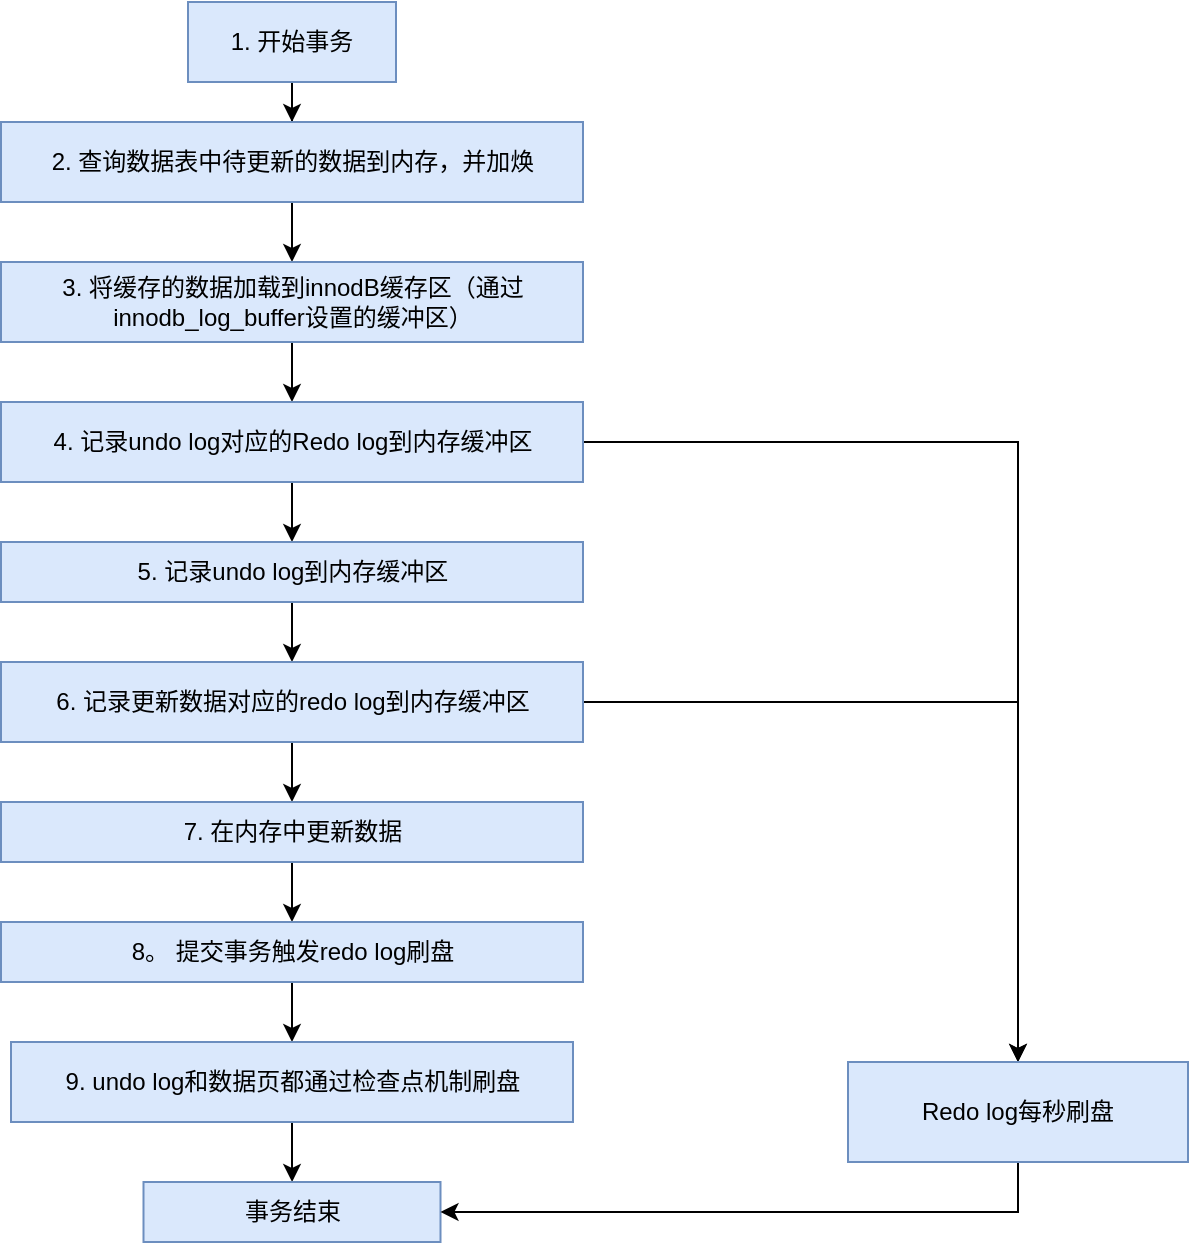 <mxfile version="24.8.3">
  <diagram name="第 1 页" id="tWmtQmRMFnt8Sa2dvdHU">
    <mxGraphModel dx="1415" dy="713" grid="1" gridSize="10" guides="1" tooltips="1" connect="1" arrows="1" fold="1" page="1" pageScale="1" pageWidth="827" pageHeight="1169" math="0" shadow="0">
      <root>
        <mxCell id="0" />
        <mxCell id="1" parent="0" />
        <mxCell id="bEMPPqINTHEcLDiYPaIL-3" value="" style="edgeStyle=orthogonalEdgeStyle;rounded=0;orthogonalLoop=1;jettySize=auto;html=1;" edge="1" parent="1" source="bEMPPqINTHEcLDiYPaIL-1" target="bEMPPqINTHEcLDiYPaIL-2">
          <mxGeometry relative="1" as="geometry" />
        </mxCell>
        <mxCell id="bEMPPqINTHEcLDiYPaIL-1" value="1. 开始事务" style="rounded=0;whiteSpace=wrap;html=1;fillColor=#dae8fc;strokeColor=#6c8ebf;" vertex="1" parent="1">
          <mxGeometry x="370" y="190" width="104" height="40" as="geometry" />
        </mxCell>
        <mxCell id="bEMPPqINTHEcLDiYPaIL-5" value="" style="edgeStyle=orthogonalEdgeStyle;rounded=0;orthogonalLoop=1;jettySize=auto;html=1;" edge="1" parent="1" source="bEMPPqINTHEcLDiYPaIL-2" target="bEMPPqINTHEcLDiYPaIL-4">
          <mxGeometry relative="1" as="geometry" />
        </mxCell>
        <mxCell id="bEMPPqINTHEcLDiYPaIL-2" value="2. 查询数据表中待更新的数据到内存，并加焕" style="rounded=0;whiteSpace=wrap;html=1;fillColor=#dae8fc;strokeColor=#6c8ebf;" vertex="1" parent="1">
          <mxGeometry x="276.5" y="250" width="291" height="40" as="geometry" />
        </mxCell>
        <mxCell id="bEMPPqINTHEcLDiYPaIL-7" value="" style="edgeStyle=orthogonalEdgeStyle;rounded=0;orthogonalLoop=1;jettySize=auto;html=1;" edge="1" parent="1" source="bEMPPqINTHEcLDiYPaIL-4" target="bEMPPqINTHEcLDiYPaIL-6">
          <mxGeometry relative="1" as="geometry" />
        </mxCell>
        <mxCell id="bEMPPqINTHEcLDiYPaIL-4" value="3. 将缓存的数据加载到innodB缓存区（通过innodb_log_buffer设置的缓冲区）" style="rounded=0;whiteSpace=wrap;html=1;fillColor=#dae8fc;strokeColor=#6c8ebf;" vertex="1" parent="1">
          <mxGeometry x="276.5" y="320" width="291" height="40" as="geometry" />
        </mxCell>
        <mxCell id="bEMPPqINTHEcLDiYPaIL-9" value="" style="edgeStyle=orthogonalEdgeStyle;rounded=0;orthogonalLoop=1;jettySize=auto;html=1;" edge="1" parent="1" source="bEMPPqINTHEcLDiYPaIL-6" target="bEMPPqINTHEcLDiYPaIL-8">
          <mxGeometry relative="1" as="geometry" />
        </mxCell>
        <mxCell id="bEMPPqINTHEcLDiYPaIL-22" style="edgeStyle=orthogonalEdgeStyle;rounded=0;orthogonalLoop=1;jettySize=auto;html=1;entryX=0.5;entryY=0;entryDx=0;entryDy=0;" edge="1" parent="1" source="bEMPPqINTHEcLDiYPaIL-6" target="bEMPPqINTHEcLDiYPaIL-21">
          <mxGeometry relative="1" as="geometry" />
        </mxCell>
        <mxCell id="bEMPPqINTHEcLDiYPaIL-6" value="4. 记录undo log对应的Redo log到内存缓冲区" style="rounded=0;whiteSpace=wrap;html=1;fillColor=#dae8fc;strokeColor=#6c8ebf;" vertex="1" parent="1">
          <mxGeometry x="276.5" y="390" width="291" height="40" as="geometry" />
        </mxCell>
        <mxCell id="bEMPPqINTHEcLDiYPaIL-11" value="" style="edgeStyle=orthogonalEdgeStyle;rounded=0;orthogonalLoop=1;jettySize=auto;html=1;" edge="1" parent="1" source="bEMPPqINTHEcLDiYPaIL-8" target="bEMPPqINTHEcLDiYPaIL-10">
          <mxGeometry relative="1" as="geometry" />
        </mxCell>
        <mxCell id="bEMPPqINTHEcLDiYPaIL-8" value="5. 记录undo log到内存缓冲区" style="rounded=0;whiteSpace=wrap;html=1;fillColor=#dae8fc;strokeColor=#6c8ebf;" vertex="1" parent="1">
          <mxGeometry x="276.5" y="460" width="291" height="30" as="geometry" />
        </mxCell>
        <mxCell id="bEMPPqINTHEcLDiYPaIL-13" value="" style="edgeStyle=orthogonalEdgeStyle;rounded=0;orthogonalLoop=1;jettySize=auto;html=1;" edge="1" parent="1" source="bEMPPqINTHEcLDiYPaIL-10" target="bEMPPqINTHEcLDiYPaIL-12">
          <mxGeometry relative="1" as="geometry" />
        </mxCell>
        <mxCell id="bEMPPqINTHEcLDiYPaIL-23" style="edgeStyle=orthogonalEdgeStyle;rounded=0;orthogonalLoop=1;jettySize=auto;html=1;exitX=1;exitY=0.5;exitDx=0;exitDy=0;entryX=0.5;entryY=0;entryDx=0;entryDy=0;" edge="1" parent="1" source="bEMPPqINTHEcLDiYPaIL-10" target="bEMPPqINTHEcLDiYPaIL-21">
          <mxGeometry relative="1" as="geometry">
            <mxPoint x="790" y="740" as="targetPoint" />
          </mxGeometry>
        </mxCell>
        <mxCell id="bEMPPqINTHEcLDiYPaIL-10" value="6. 记录更新数据对应的redo log到内存缓冲区" style="rounded=0;whiteSpace=wrap;html=1;fillColor=#dae8fc;strokeColor=#6c8ebf;" vertex="1" parent="1">
          <mxGeometry x="276.5" y="520" width="291" height="40" as="geometry" />
        </mxCell>
        <mxCell id="bEMPPqINTHEcLDiYPaIL-15" value="" style="edgeStyle=orthogonalEdgeStyle;rounded=0;orthogonalLoop=1;jettySize=auto;html=1;" edge="1" parent="1" source="bEMPPqINTHEcLDiYPaIL-12" target="bEMPPqINTHEcLDiYPaIL-14">
          <mxGeometry relative="1" as="geometry" />
        </mxCell>
        <mxCell id="bEMPPqINTHEcLDiYPaIL-12" value="7. 在内存中更新数据" style="rounded=0;whiteSpace=wrap;html=1;fillColor=#dae8fc;strokeColor=#6c8ebf;" vertex="1" parent="1">
          <mxGeometry x="276.5" y="590" width="291" height="30" as="geometry" />
        </mxCell>
        <mxCell id="bEMPPqINTHEcLDiYPaIL-18" value="" style="edgeStyle=orthogonalEdgeStyle;rounded=0;orthogonalLoop=1;jettySize=auto;html=1;" edge="1" parent="1" source="bEMPPqINTHEcLDiYPaIL-14" target="bEMPPqINTHEcLDiYPaIL-17">
          <mxGeometry relative="1" as="geometry" />
        </mxCell>
        <mxCell id="bEMPPqINTHEcLDiYPaIL-14" value="8。 提交事务触发redo log刷盘" style="rounded=0;whiteSpace=wrap;html=1;fillColor=#dae8fc;strokeColor=#6c8ebf;" vertex="1" parent="1">
          <mxGeometry x="276.5" y="650" width="291" height="30" as="geometry" />
        </mxCell>
        <mxCell id="bEMPPqINTHEcLDiYPaIL-20" value="" style="edgeStyle=orthogonalEdgeStyle;rounded=0;orthogonalLoop=1;jettySize=auto;html=1;" edge="1" parent="1" source="bEMPPqINTHEcLDiYPaIL-17" target="bEMPPqINTHEcLDiYPaIL-19">
          <mxGeometry relative="1" as="geometry" />
        </mxCell>
        <mxCell id="bEMPPqINTHEcLDiYPaIL-17" value="9. undo log和数据页都通过检查点机制刷盘" style="rounded=0;whiteSpace=wrap;html=1;fillColor=#dae8fc;strokeColor=#6c8ebf;" vertex="1" parent="1">
          <mxGeometry x="281.5" y="710" width="281" height="40" as="geometry" />
        </mxCell>
        <mxCell id="bEMPPqINTHEcLDiYPaIL-19" value="事务结束" style="rounded=0;whiteSpace=wrap;html=1;fillColor=#dae8fc;strokeColor=#6c8ebf;" vertex="1" parent="1">
          <mxGeometry x="347.75" y="780" width="148.5" height="30" as="geometry" />
        </mxCell>
        <mxCell id="bEMPPqINTHEcLDiYPaIL-24" style="edgeStyle=orthogonalEdgeStyle;rounded=0;orthogonalLoop=1;jettySize=auto;html=1;exitX=0.5;exitY=1;exitDx=0;exitDy=0;entryX=1;entryY=0.5;entryDx=0;entryDy=0;" edge="1" parent="1" source="bEMPPqINTHEcLDiYPaIL-21" target="bEMPPqINTHEcLDiYPaIL-19">
          <mxGeometry relative="1" as="geometry" />
        </mxCell>
        <mxCell id="bEMPPqINTHEcLDiYPaIL-21" value="Redo log每秒刷盘" style="rounded=0;whiteSpace=wrap;html=1;fillColor=#dae8fc;strokeColor=#6c8ebf;" vertex="1" parent="1">
          <mxGeometry x="700" y="720" width="170" height="50" as="geometry" />
        </mxCell>
      </root>
    </mxGraphModel>
  </diagram>
</mxfile>
